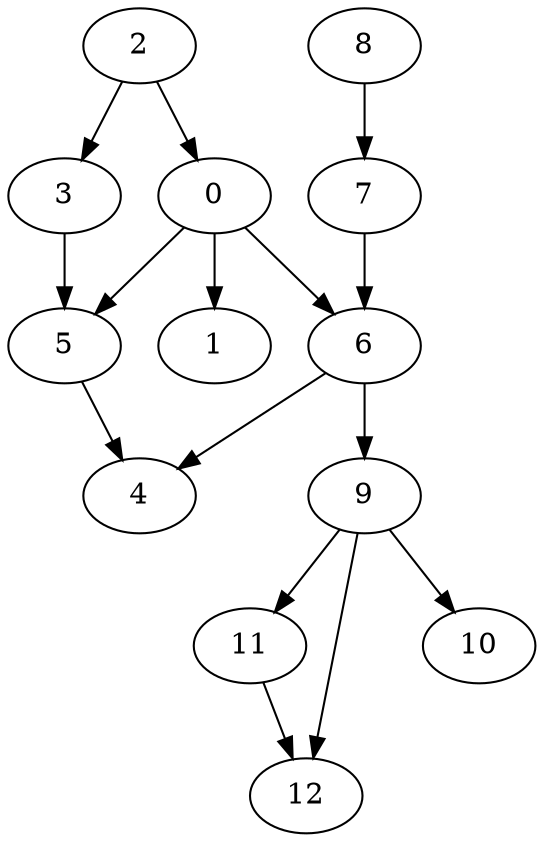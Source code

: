 digraph G {
  2 -> 3;
  0 -> 6;
  0 -> 1;
  2 -> 0;
  11 -> 12;
  9 -> 12;
  9 -> 10;
  9 -> 11;
  3 -> 5;
  8 -> 7;
  5 -> 4;
  0 -> 5;
  6 -> 4;
  6 -> 9;
  7 -> 6;
}
